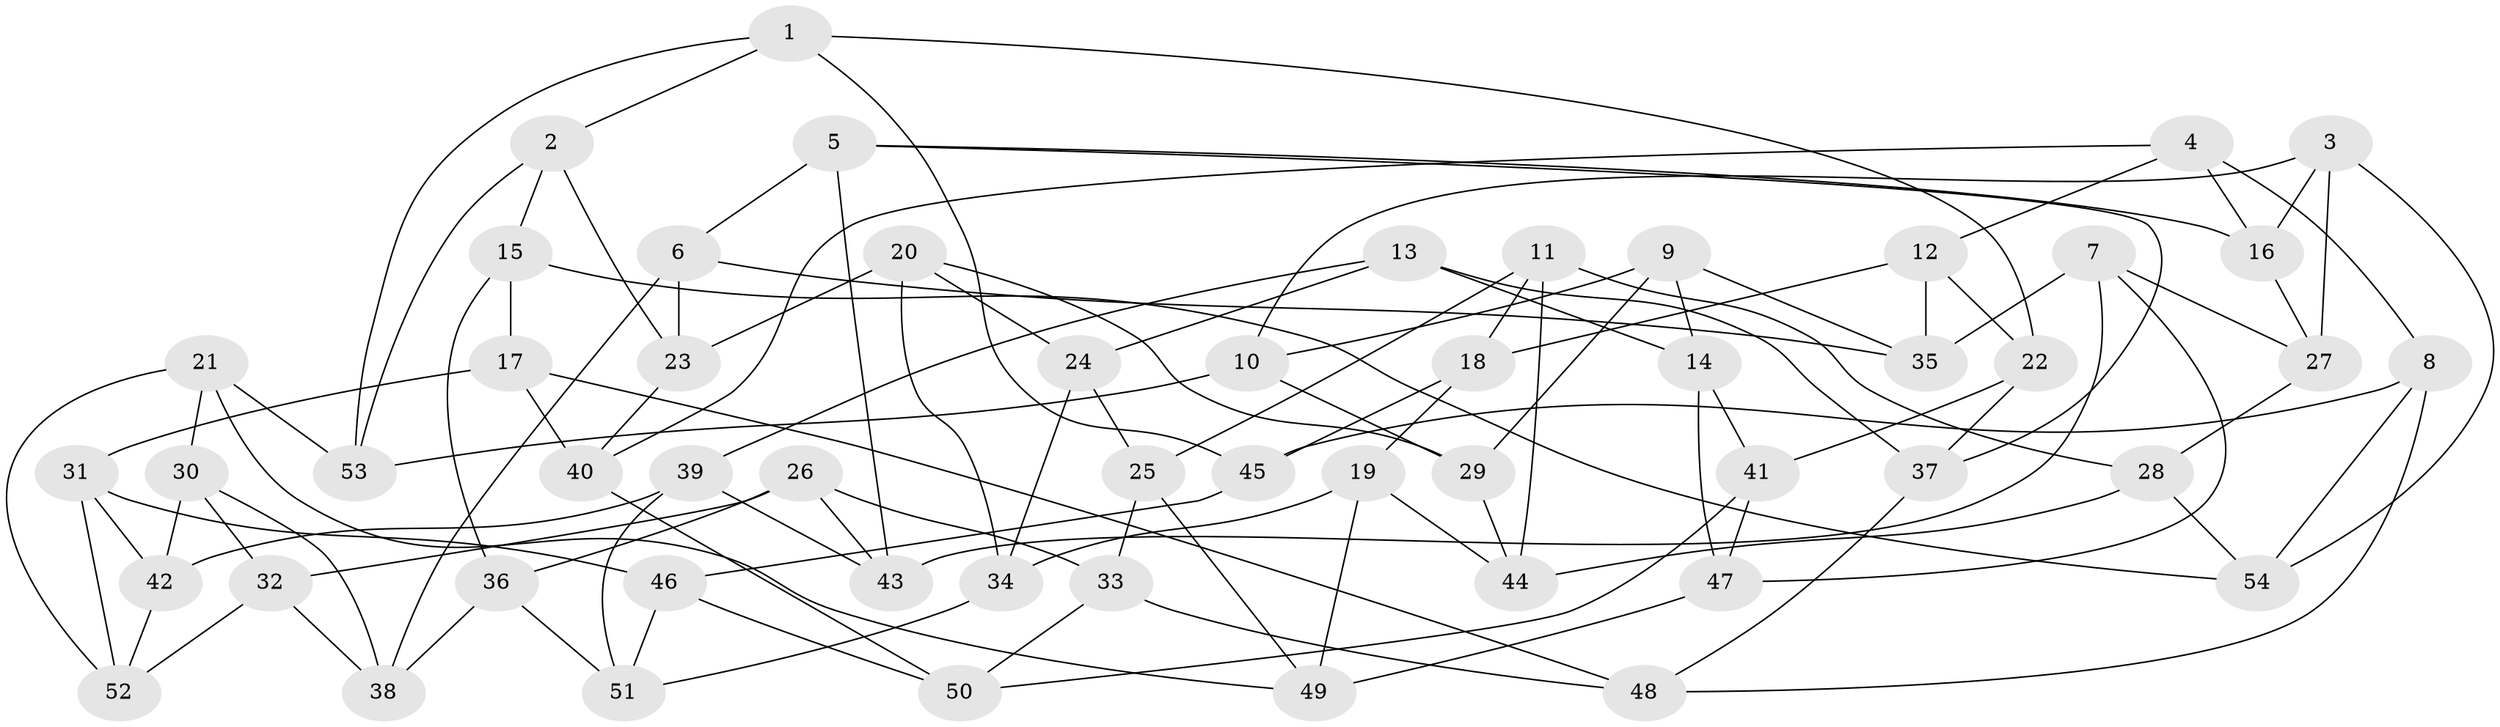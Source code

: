 // coarse degree distribution, {11: 0.037037037037037035, 8: 0.07407407407407407, 6: 0.2222222222222222, 4: 0.37037037037037035, 5: 0.07407407407407407, 7: 0.1111111111111111, 3: 0.07407407407407407, 2: 0.037037037037037035}
// Generated by graph-tools (version 1.1) at 2025/20/03/04/25 18:20:39]
// undirected, 54 vertices, 108 edges
graph export_dot {
graph [start="1"]
  node [color=gray90,style=filled];
  1;
  2;
  3;
  4;
  5;
  6;
  7;
  8;
  9;
  10;
  11;
  12;
  13;
  14;
  15;
  16;
  17;
  18;
  19;
  20;
  21;
  22;
  23;
  24;
  25;
  26;
  27;
  28;
  29;
  30;
  31;
  32;
  33;
  34;
  35;
  36;
  37;
  38;
  39;
  40;
  41;
  42;
  43;
  44;
  45;
  46;
  47;
  48;
  49;
  50;
  51;
  52;
  53;
  54;
  1 -- 45;
  1 -- 22;
  1 -- 53;
  1 -- 2;
  2 -- 15;
  2 -- 23;
  2 -- 53;
  3 -- 54;
  3 -- 10;
  3 -- 27;
  3 -- 16;
  4 -- 16;
  4 -- 12;
  4 -- 40;
  4 -- 8;
  5 -- 43;
  5 -- 16;
  5 -- 6;
  5 -- 37;
  6 -- 23;
  6 -- 38;
  6 -- 35;
  7 -- 27;
  7 -- 43;
  7 -- 35;
  7 -- 47;
  8 -- 45;
  8 -- 48;
  8 -- 54;
  9 -- 14;
  9 -- 29;
  9 -- 10;
  9 -- 35;
  10 -- 29;
  10 -- 53;
  11 -- 25;
  11 -- 18;
  11 -- 28;
  11 -- 44;
  12 -- 35;
  12 -- 22;
  12 -- 18;
  13 -- 39;
  13 -- 24;
  13 -- 14;
  13 -- 37;
  14 -- 41;
  14 -- 47;
  15 -- 36;
  15 -- 17;
  15 -- 54;
  16 -- 27;
  17 -- 40;
  17 -- 48;
  17 -- 31;
  18 -- 45;
  18 -- 19;
  19 -- 34;
  19 -- 49;
  19 -- 44;
  20 -- 23;
  20 -- 24;
  20 -- 29;
  20 -- 34;
  21 -- 53;
  21 -- 30;
  21 -- 52;
  21 -- 49;
  22 -- 41;
  22 -- 37;
  23 -- 40;
  24 -- 34;
  24 -- 25;
  25 -- 49;
  25 -- 33;
  26 -- 32;
  26 -- 36;
  26 -- 33;
  26 -- 43;
  27 -- 28;
  28 -- 44;
  28 -- 54;
  29 -- 44;
  30 -- 32;
  30 -- 38;
  30 -- 42;
  31 -- 42;
  31 -- 52;
  31 -- 46;
  32 -- 38;
  32 -- 52;
  33 -- 50;
  33 -- 48;
  34 -- 51;
  36 -- 51;
  36 -- 38;
  37 -- 48;
  39 -- 42;
  39 -- 43;
  39 -- 51;
  40 -- 50;
  41 -- 50;
  41 -- 47;
  42 -- 52;
  45 -- 46;
  46 -- 50;
  46 -- 51;
  47 -- 49;
}
